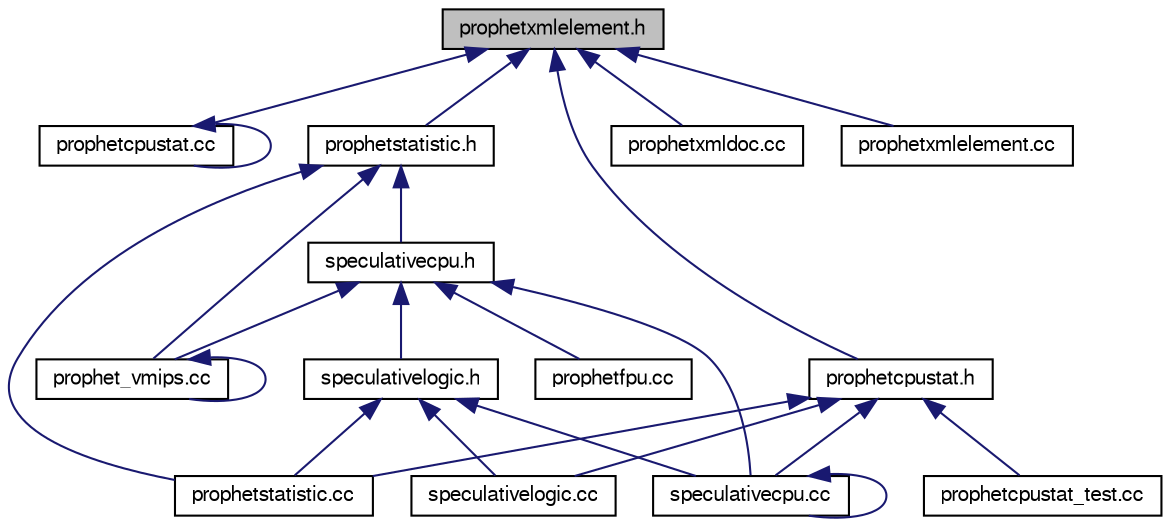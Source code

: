 digraph G
{
  edge [fontname="FreeSans",fontsize="10",labelfontname="FreeSans",labelfontsize="10"];
  node [fontname="FreeSans",fontsize="10",shape=record];
  Node1 [label="prophetxmlelement.h",height=0.2,width=0.4,color="black", fillcolor="grey75", style="filled" fontcolor="black"];
  Node1 -> Node2 [dir=back,color="midnightblue",fontsize="10",style="solid"];
  Node2 [label="prophetcpustat.cc",height=0.2,width=0.4,color="black", fillcolor="white", style="filled",URL="$prophetcpustat_8cc.html"];
  Node2 -> Node2 [dir=back,color="midnightblue",fontsize="10",style="solid"];
  Node1 -> Node3 [dir=back,color="midnightblue",fontsize="10",style="solid"];
  Node3 [label="prophetcpustat.h",height=0.2,width=0.4,color="black", fillcolor="white", style="filled",URL="$prophetcpustat_8h.html"];
  Node3 -> Node4 [dir=back,color="midnightblue",fontsize="10",style="solid"];
  Node4 [label="prophetcpustat_test.cc",height=0.2,width=0.4,color="black", fillcolor="white", style="filled",URL="$prophetcpustat__test_8cc.html"];
  Node3 -> Node5 [dir=back,color="midnightblue",fontsize="10",style="solid"];
  Node5 [label="prophetstatistic.cc",height=0.2,width=0.4,color="black", fillcolor="white", style="filled",URL="$prophetstatistic_8cc.html"];
  Node3 -> Node6 [dir=back,color="midnightblue",fontsize="10",style="solid"];
  Node6 [label="speculativecpu.cc",height=0.2,width=0.4,color="black", fillcolor="white", style="filled",URL="$speculativecpu_8cc.html"];
  Node6 -> Node6 [dir=back,color="midnightblue",fontsize="10",style="solid"];
  Node3 -> Node7 [dir=back,color="midnightblue",fontsize="10",style="solid"];
  Node7 [label="speculativelogic.cc",height=0.2,width=0.4,color="black", fillcolor="white", style="filled",URL="$speculativelogic_8cc.html"];
  Node1 -> Node8 [dir=back,color="midnightblue",fontsize="10",style="solid"];
  Node8 [label="prophetstatistic.h",height=0.2,width=0.4,color="black", fillcolor="white", style="filled",URL="$prophetstatistic_8h.html"];
  Node8 -> Node9 [dir=back,color="midnightblue",fontsize="10",style="solid"];
  Node9 [label="prophet_vmips.cc",height=0.2,width=0.4,color="black", fillcolor="white", style="filled",URL="$prophet__vmips_8cc.html"];
  Node9 -> Node9 [dir=back,color="midnightblue",fontsize="10",style="solid"];
  Node8 -> Node5 [dir=back,color="midnightblue",fontsize="10",style="solid"];
  Node8 -> Node10 [dir=back,color="midnightblue",fontsize="10",style="solid"];
  Node10 [label="speculativecpu.h",height=0.2,width=0.4,color="black", fillcolor="white", style="filled",URL="$speculativecpu_8h.html"];
  Node10 -> Node9 [dir=back,color="midnightblue",fontsize="10",style="solid"];
  Node10 -> Node11 [dir=back,color="midnightblue",fontsize="10",style="solid"];
  Node11 [label="prophetfpu.cc",height=0.2,width=0.4,color="black", fillcolor="white", style="filled",URL="$prophetfpu_8cc.html"];
  Node10 -> Node6 [dir=back,color="midnightblue",fontsize="10",style="solid"];
  Node10 -> Node12 [dir=back,color="midnightblue",fontsize="10",style="solid"];
  Node12 [label="speculativelogic.h",height=0.2,width=0.4,color="black", fillcolor="white", style="filled",URL="$speculativelogic_8h.html"];
  Node12 -> Node5 [dir=back,color="midnightblue",fontsize="10",style="solid"];
  Node12 -> Node6 [dir=back,color="midnightblue",fontsize="10",style="solid"];
  Node12 -> Node7 [dir=back,color="midnightblue",fontsize="10",style="solid"];
  Node1 -> Node13 [dir=back,color="midnightblue",fontsize="10",style="solid"];
  Node13 [label="prophetxmldoc.cc",height=0.2,width=0.4,color="black", fillcolor="white", style="filled",URL="$prophetxmldoc_8cc.html"];
  Node1 -> Node14 [dir=back,color="midnightblue",fontsize="10",style="solid"];
  Node14 [label="prophetxmlelement.cc",height=0.2,width=0.4,color="black", fillcolor="white", style="filled",URL="$prophetxmlelement_8cc.html"];
}
